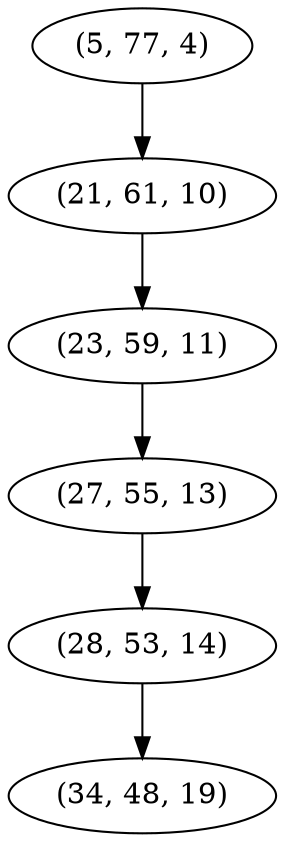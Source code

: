 digraph tree {
    "(5, 77, 4)";
    "(21, 61, 10)";
    "(23, 59, 11)";
    "(27, 55, 13)";
    "(28, 53, 14)";
    "(34, 48, 19)";
    "(5, 77, 4)" -> "(21, 61, 10)";
    "(21, 61, 10)" -> "(23, 59, 11)";
    "(23, 59, 11)" -> "(27, 55, 13)";
    "(27, 55, 13)" -> "(28, 53, 14)";
    "(28, 53, 14)" -> "(34, 48, 19)";
}
